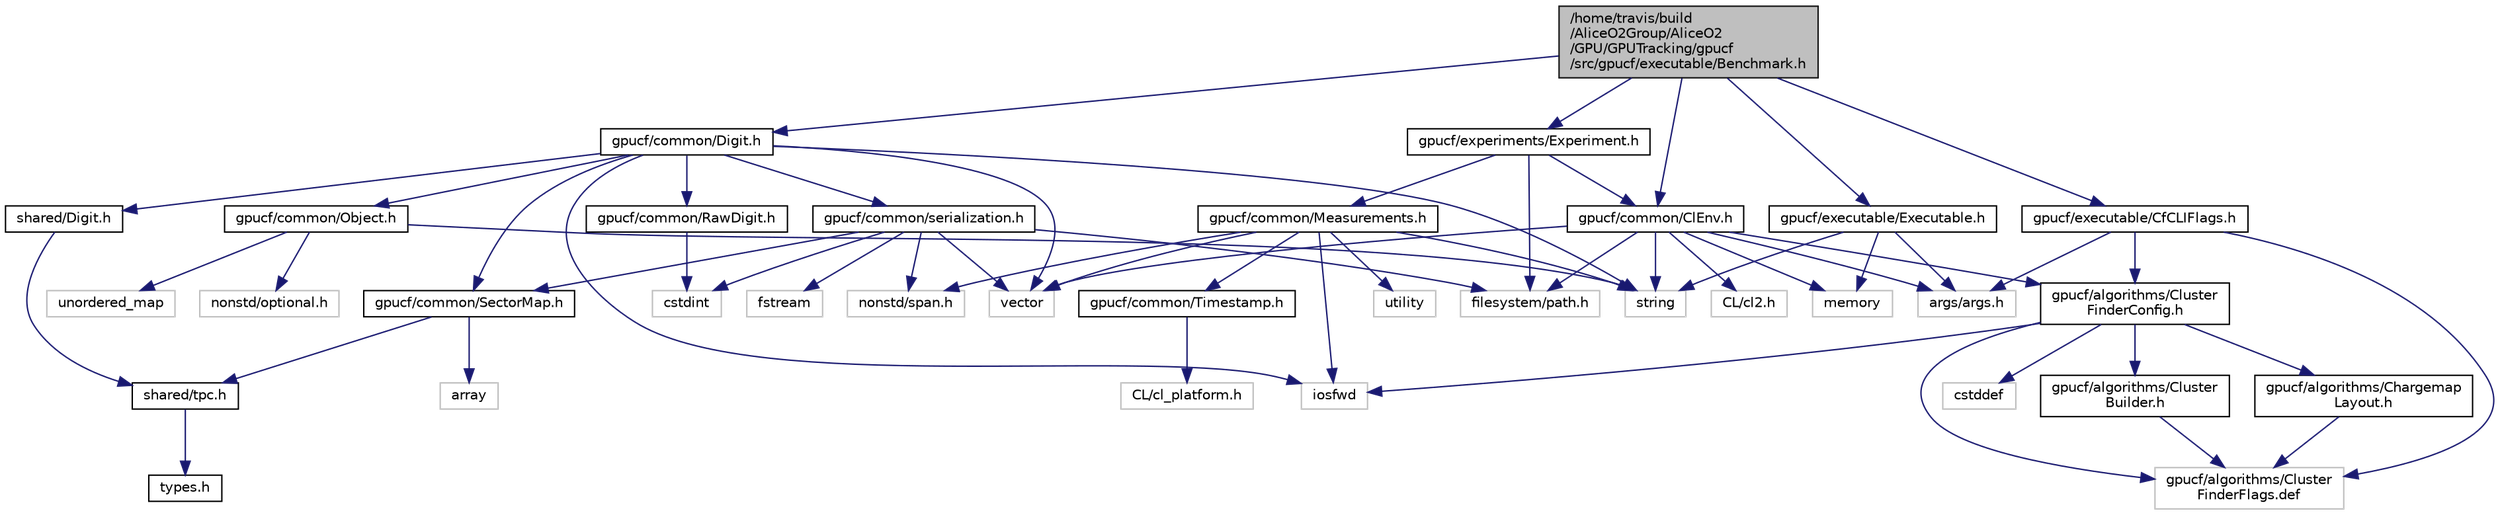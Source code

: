 digraph "/home/travis/build/AliceO2Group/AliceO2/GPU/GPUTracking/gpucf/src/gpucf/executable/Benchmark.h"
{
 // INTERACTIVE_SVG=YES
  bgcolor="transparent";
  edge [fontname="Helvetica",fontsize="10",labelfontname="Helvetica",labelfontsize="10"];
  node [fontname="Helvetica",fontsize="10",shape=record];
  Node1 [label="/home/travis/build\l/AliceO2Group/AliceO2\l/GPU/GPUTracking/gpucf\l/src/gpucf/executable/Benchmark.h",height=0.2,width=0.4,color="black", fillcolor="grey75", style="filled", fontcolor="black"];
  Node1 -> Node2 [color="midnightblue",fontsize="10",style="solid",fontname="Helvetica"];
  Node2 [label="gpucf/common/ClEnv.h",height=0.2,width=0.4,color="black",URL="$da/d41/ClEnv_8h.html"];
  Node2 -> Node3 [color="midnightblue",fontsize="10",style="solid",fontname="Helvetica"];
  Node3 [label="gpucf/algorithms/Cluster\lFinderConfig.h",height=0.2,width=0.4,color="black",URL="$da/dac/ClusterFinderConfig_8h.html"];
  Node3 -> Node4 [color="midnightblue",fontsize="10",style="solid",fontname="Helvetica"];
  Node4 [label="gpucf/algorithms/Chargemap\lLayout.h",height=0.2,width=0.4,color="black",URL="$dc/db2/ChargemapLayout_8h.html"];
  Node4 -> Node5 [color="midnightblue",fontsize="10",style="solid",fontname="Helvetica"];
  Node5 [label="gpucf/algorithms/Cluster\lFinderFlags.def",height=0.2,width=0.4,color="grey75"];
  Node3 -> Node6 [color="midnightblue",fontsize="10",style="solid",fontname="Helvetica"];
  Node6 [label="gpucf/algorithms/Cluster\lBuilder.h",height=0.2,width=0.4,color="black",URL="$d4/d9b/ClusterBuilder_8h.html"];
  Node6 -> Node5 [color="midnightblue",fontsize="10",style="solid",fontname="Helvetica"];
  Node3 -> Node7 [color="midnightblue",fontsize="10",style="solid",fontname="Helvetica"];
  Node7 [label="cstddef",height=0.2,width=0.4,color="grey75"];
  Node3 -> Node8 [color="midnightblue",fontsize="10",style="solid",fontname="Helvetica"];
  Node8 [label="iosfwd",height=0.2,width=0.4,color="grey75"];
  Node3 -> Node5 [color="midnightblue",fontsize="10",style="solid",fontname="Helvetica"];
  Node2 -> Node9 [color="midnightblue",fontsize="10",style="solid",fontname="Helvetica"];
  Node9 [label="CL/cl2.h",height=0.2,width=0.4,color="grey75"];
  Node2 -> Node10 [color="midnightblue",fontsize="10",style="solid",fontname="Helvetica"];
  Node10 [label="args/args.h",height=0.2,width=0.4,color="grey75"];
  Node2 -> Node11 [color="midnightblue",fontsize="10",style="solid",fontname="Helvetica"];
  Node11 [label="filesystem/path.h",height=0.2,width=0.4,color="grey75"];
  Node2 -> Node12 [color="midnightblue",fontsize="10",style="solid",fontname="Helvetica"];
  Node12 [label="memory",height=0.2,width=0.4,color="grey75"];
  Node2 -> Node13 [color="midnightblue",fontsize="10",style="solid",fontname="Helvetica"];
  Node13 [label="string",height=0.2,width=0.4,color="grey75"];
  Node2 -> Node14 [color="midnightblue",fontsize="10",style="solid",fontname="Helvetica"];
  Node14 [label="vector",height=0.2,width=0.4,color="grey75"];
  Node1 -> Node15 [color="midnightblue",fontsize="10",style="solid",fontname="Helvetica"];
  Node15 [label="gpucf/common/Digit.h",height=0.2,width=0.4,color="black",URL="$d4/db0/GPU_2GPUTracking_2gpucf_2src_2gpucf_2common_2Digit_8h.html"];
  Node15 -> Node16 [color="midnightblue",fontsize="10",style="solid",fontname="Helvetica"];
  Node16 [label="gpucf/common/Object.h",height=0.2,width=0.4,color="black",URL="$db/dbf/Object_8h.html"];
  Node16 -> Node17 [color="midnightblue",fontsize="10",style="solid",fontname="Helvetica"];
  Node17 [label="nonstd/optional.h",height=0.2,width=0.4,color="grey75"];
  Node16 -> Node13 [color="midnightblue",fontsize="10",style="solid",fontname="Helvetica"];
  Node16 -> Node18 [color="midnightblue",fontsize="10",style="solid",fontname="Helvetica"];
  Node18 [label="unordered_map",height=0.2,width=0.4,color="grey75"];
  Node15 -> Node19 [color="midnightblue",fontsize="10",style="solid",fontname="Helvetica"];
  Node19 [label="gpucf/common/RawDigit.h",height=0.2,width=0.4,color="black",URL="$d9/d5a/RawDigit_8h.html"];
  Node19 -> Node20 [color="midnightblue",fontsize="10",style="solid",fontname="Helvetica"];
  Node20 [label="cstdint",height=0.2,width=0.4,color="grey75"];
  Node15 -> Node21 [color="midnightblue",fontsize="10",style="solid",fontname="Helvetica"];
  Node21 [label="gpucf/common/SectorMap.h",height=0.2,width=0.4,color="black",URL="$d9/dfc/SectorMap_8h.html"];
  Node21 -> Node22 [color="midnightblue",fontsize="10",style="solid",fontname="Helvetica"];
  Node22 [label="shared/tpc.h",height=0.2,width=0.4,color="black",URL="$d9/d09/tpc_8h.html"];
  Node22 -> Node23 [color="midnightblue",fontsize="10",style="solid",fontname="Helvetica"];
  Node23 [label="types.h",height=0.2,width=0.4,color="black",URL="$d9/d49/types_8h.html"];
  Node21 -> Node24 [color="midnightblue",fontsize="10",style="solid",fontname="Helvetica"];
  Node24 [label="array",height=0.2,width=0.4,color="grey75"];
  Node15 -> Node25 [color="midnightblue",fontsize="10",style="solid",fontname="Helvetica"];
  Node25 [label="gpucf/common/serialization.h",height=0.2,width=0.4,color="black",URL="$dd/d50/serialization_8h.html"];
  Node25 -> Node21 [color="midnightblue",fontsize="10",style="solid",fontname="Helvetica"];
  Node25 -> Node11 [color="midnightblue",fontsize="10",style="solid",fontname="Helvetica"];
  Node25 -> Node26 [color="midnightblue",fontsize="10",style="solid",fontname="Helvetica"];
  Node26 [label="nonstd/span.h",height=0.2,width=0.4,color="grey75"];
  Node25 -> Node20 [color="midnightblue",fontsize="10",style="solid",fontname="Helvetica"];
  Node25 -> Node27 [color="midnightblue",fontsize="10",style="solid",fontname="Helvetica"];
  Node27 [label="fstream",height=0.2,width=0.4,color="grey75"];
  Node25 -> Node14 [color="midnightblue",fontsize="10",style="solid",fontname="Helvetica"];
  Node15 -> Node28 [color="midnightblue",fontsize="10",style="solid",fontname="Helvetica"];
  Node28 [label="shared/Digit.h",height=0.2,width=0.4,color="black",URL="$d0/d95/GPU_2GPUTracking_2gpucf_2cl_2shared_2Digit_8h.html"];
  Node28 -> Node22 [color="midnightblue",fontsize="10",style="solid",fontname="Helvetica"];
  Node15 -> Node8 [color="midnightblue",fontsize="10",style="solid",fontname="Helvetica"];
  Node15 -> Node13 [color="midnightblue",fontsize="10",style="solid",fontname="Helvetica"];
  Node15 -> Node14 [color="midnightblue",fontsize="10",style="solid",fontname="Helvetica"];
  Node1 -> Node29 [color="midnightblue",fontsize="10",style="solid",fontname="Helvetica"];
  Node29 [label="gpucf/executable/CfCLIFlags.h",height=0.2,width=0.4,color="black",URL="$d2/d58/CfCLIFlags_8h.html"];
  Node29 -> Node3 [color="midnightblue",fontsize="10",style="solid",fontname="Helvetica"];
  Node29 -> Node10 [color="midnightblue",fontsize="10",style="solid",fontname="Helvetica"];
  Node29 -> Node5 [color="midnightblue",fontsize="10",style="solid",fontname="Helvetica"];
  Node1 -> Node30 [color="midnightblue",fontsize="10",style="solid",fontname="Helvetica"];
  Node30 [label="gpucf/executable/Executable.h",height=0.2,width=0.4,color="black",URL="$de/da9/Executable_8h.html"];
  Node30 -> Node10 [color="midnightblue",fontsize="10",style="solid",fontname="Helvetica"];
  Node30 -> Node12 [color="midnightblue",fontsize="10",style="solid",fontname="Helvetica"];
  Node30 -> Node13 [color="midnightblue",fontsize="10",style="solid",fontname="Helvetica"];
  Node1 -> Node31 [color="midnightblue",fontsize="10",style="solid",fontname="Helvetica"];
  Node31 [label="gpucf/experiments/Experiment.h",height=0.2,width=0.4,color="black",URL="$d9/d48/Experiment_8h.html"];
  Node31 -> Node2 [color="midnightblue",fontsize="10",style="solid",fontname="Helvetica"];
  Node31 -> Node32 [color="midnightblue",fontsize="10",style="solid",fontname="Helvetica"];
  Node32 [label="gpucf/common/Measurements.h",height=0.2,width=0.4,color="black",URL="$d7/d88/Measurements_8h.html"];
  Node32 -> Node33 [color="midnightblue",fontsize="10",style="solid",fontname="Helvetica"];
  Node33 [label="gpucf/common/Timestamp.h",height=0.2,width=0.4,color="black",URL="$d7/d66/Timestamp_8h.html"];
  Node33 -> Node34 [color="midnightblue",fontsize="10",style="solid",fontname="Helvetica"];
  Node34 [label="CL/cl_platform.h",height=0.2,width=0.4,color="grey75"];
  Node32 -> Node26 [color="midnightblue",fontsize="10",style="solid",fontname="Helvetica"];
  Node32 -> Node8 [color="midnightblue",fontsize="10",style="solid",fontname="Helvetica"];
  Node32 -> Node13 [color="midnightblue",fontsize="10",style="solid",fontname="Helvetica"];
  Node32 -> Node35 [color="midnightblue",fontsize="10",style="solid",fontname="Helvetica"];
  Node35 [label="utility",height=0.2,width=0.4,color="grey75"];
  Node32 -> Node14 [color="midnightblue",fontsize="10",style="solid",fontname="Helvetica"];
  Node31 -> Node11 [color="midnightblue",fontsize="10",style="solid",fontname="Helvetica"];
}
